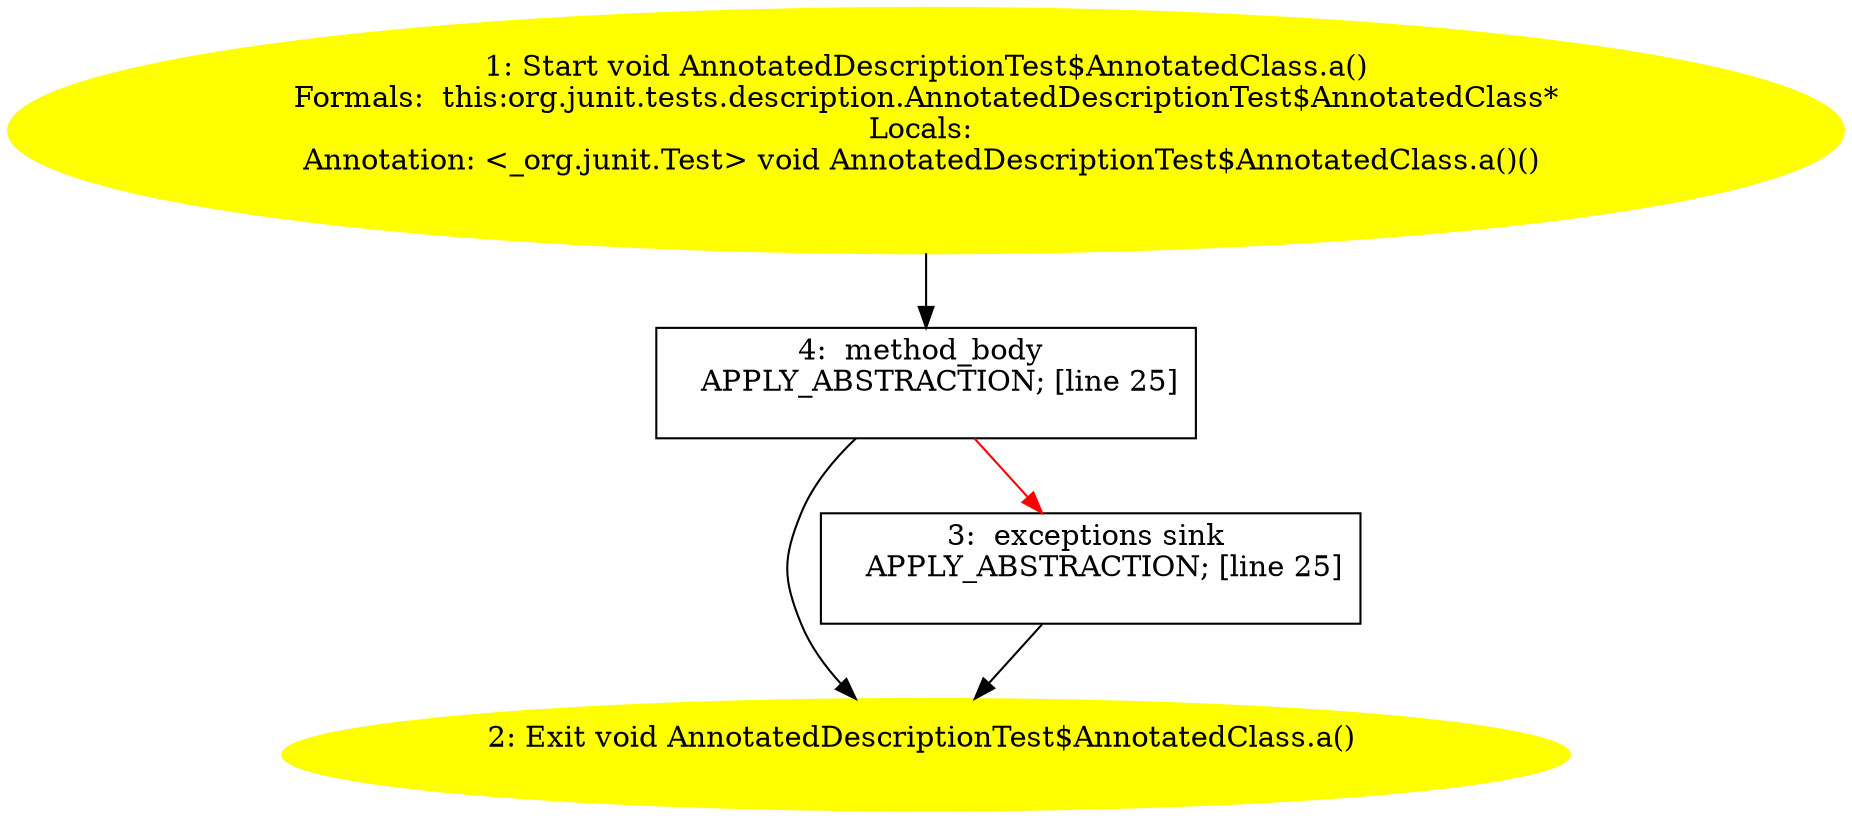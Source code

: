 /* @generated */
digraph cfg {
"org.junit.tests.description.AnnotatedDescriptionTest$AnnotatedClass.a():void.badfe51c54cc14f0c60fd61dab8c96dc_1" [label="1: Start void AnnotatedDescriptionTest$AnnotatedClass.a()\nFormals:  this:org.junit.tests.description.AnnotatedDescriptionTest$AnnotatedClass*\nLocals: \nAnnotation: <_org.junit.Test> void AnnotatedDescriptionTest$AnnotatedClass.a()() \n  " color=yellow style=filled]
	

	 "org.junit.tests.description.AnnotatedDescriptionTest$AnnotatedClass.a():void.badfe51c54cc14f0c60fd61dab8c96dc_1" -> "org.junit.tests.description.AnnotatedDescriptionTest$AnnotatedClass.a():void.badfe51c54cc14f0c60fd61dab8c96dc_4" ;
"org.junit.tests.description.AnnotatedDescriptionTest$AnnotatedClass.a():void.badfe51c54cc14f0c60fd61dab8c96dc_2" [label="2: Exit void AnnotatedDescriptionTest$AnnotatedClass.a() \n  " color=yellow style=filled]
	

"org.junit.tests.description.AnnotatedDescriptionTest$AnnotatedClass.a():void.badfe51c54cc14f0c60fd61dab8c96dc_3" [label="3:  exceptions sink \n   APPLY_ABSTRACTION; [line 25]\n " shape="box"]
	

	 "org.junit.tests.description.AnnotatedDescriptionTest$AnnotatedClass.a():void.badfe51c54cc14f0c60fd61dab8c96dc_3" -> "org.junit.tests.description.AnnotatedDescriptionTest$AnnotatedClass.a():void.badfe51c54cc14f0c60fd61dab8c96dc_2" ;
"org.junit.tests.description.AnnotatedDescriptionTest$AnnotatedClass.a():void.badfe51c54cc14f0c60fd61dab8c96dc_4" [label="4:  method_body \n   APPLY_ABSTRACTION; [line 25]\n " shape="box"]
	

	 "org.junit.tests.description.AnnotatedDescriptionTest$AnnotatedClass.a():void.badfe51c54cc14f0c60fd61dab8c96dc_4" -> "org.junit.tests.description.AnnotatedDescriptionTest$AnnotatedClass.a():void.badfe51c54cc14f0c60fd61dab8c96dc_2" ;
	 "org.junit.tests.description.AnnotatedDescriptionTest$AnnotatedClass.a():void.badfe51c54cc14f0c60fd61dab8c96dc_4" -> "org.junit.tests.description.AnnotatedDescriptionTest$AnnotatedClass.a():void.badfe51c54cc14f0c60fd61dab8c96dc_3" [color="red" ];
}
